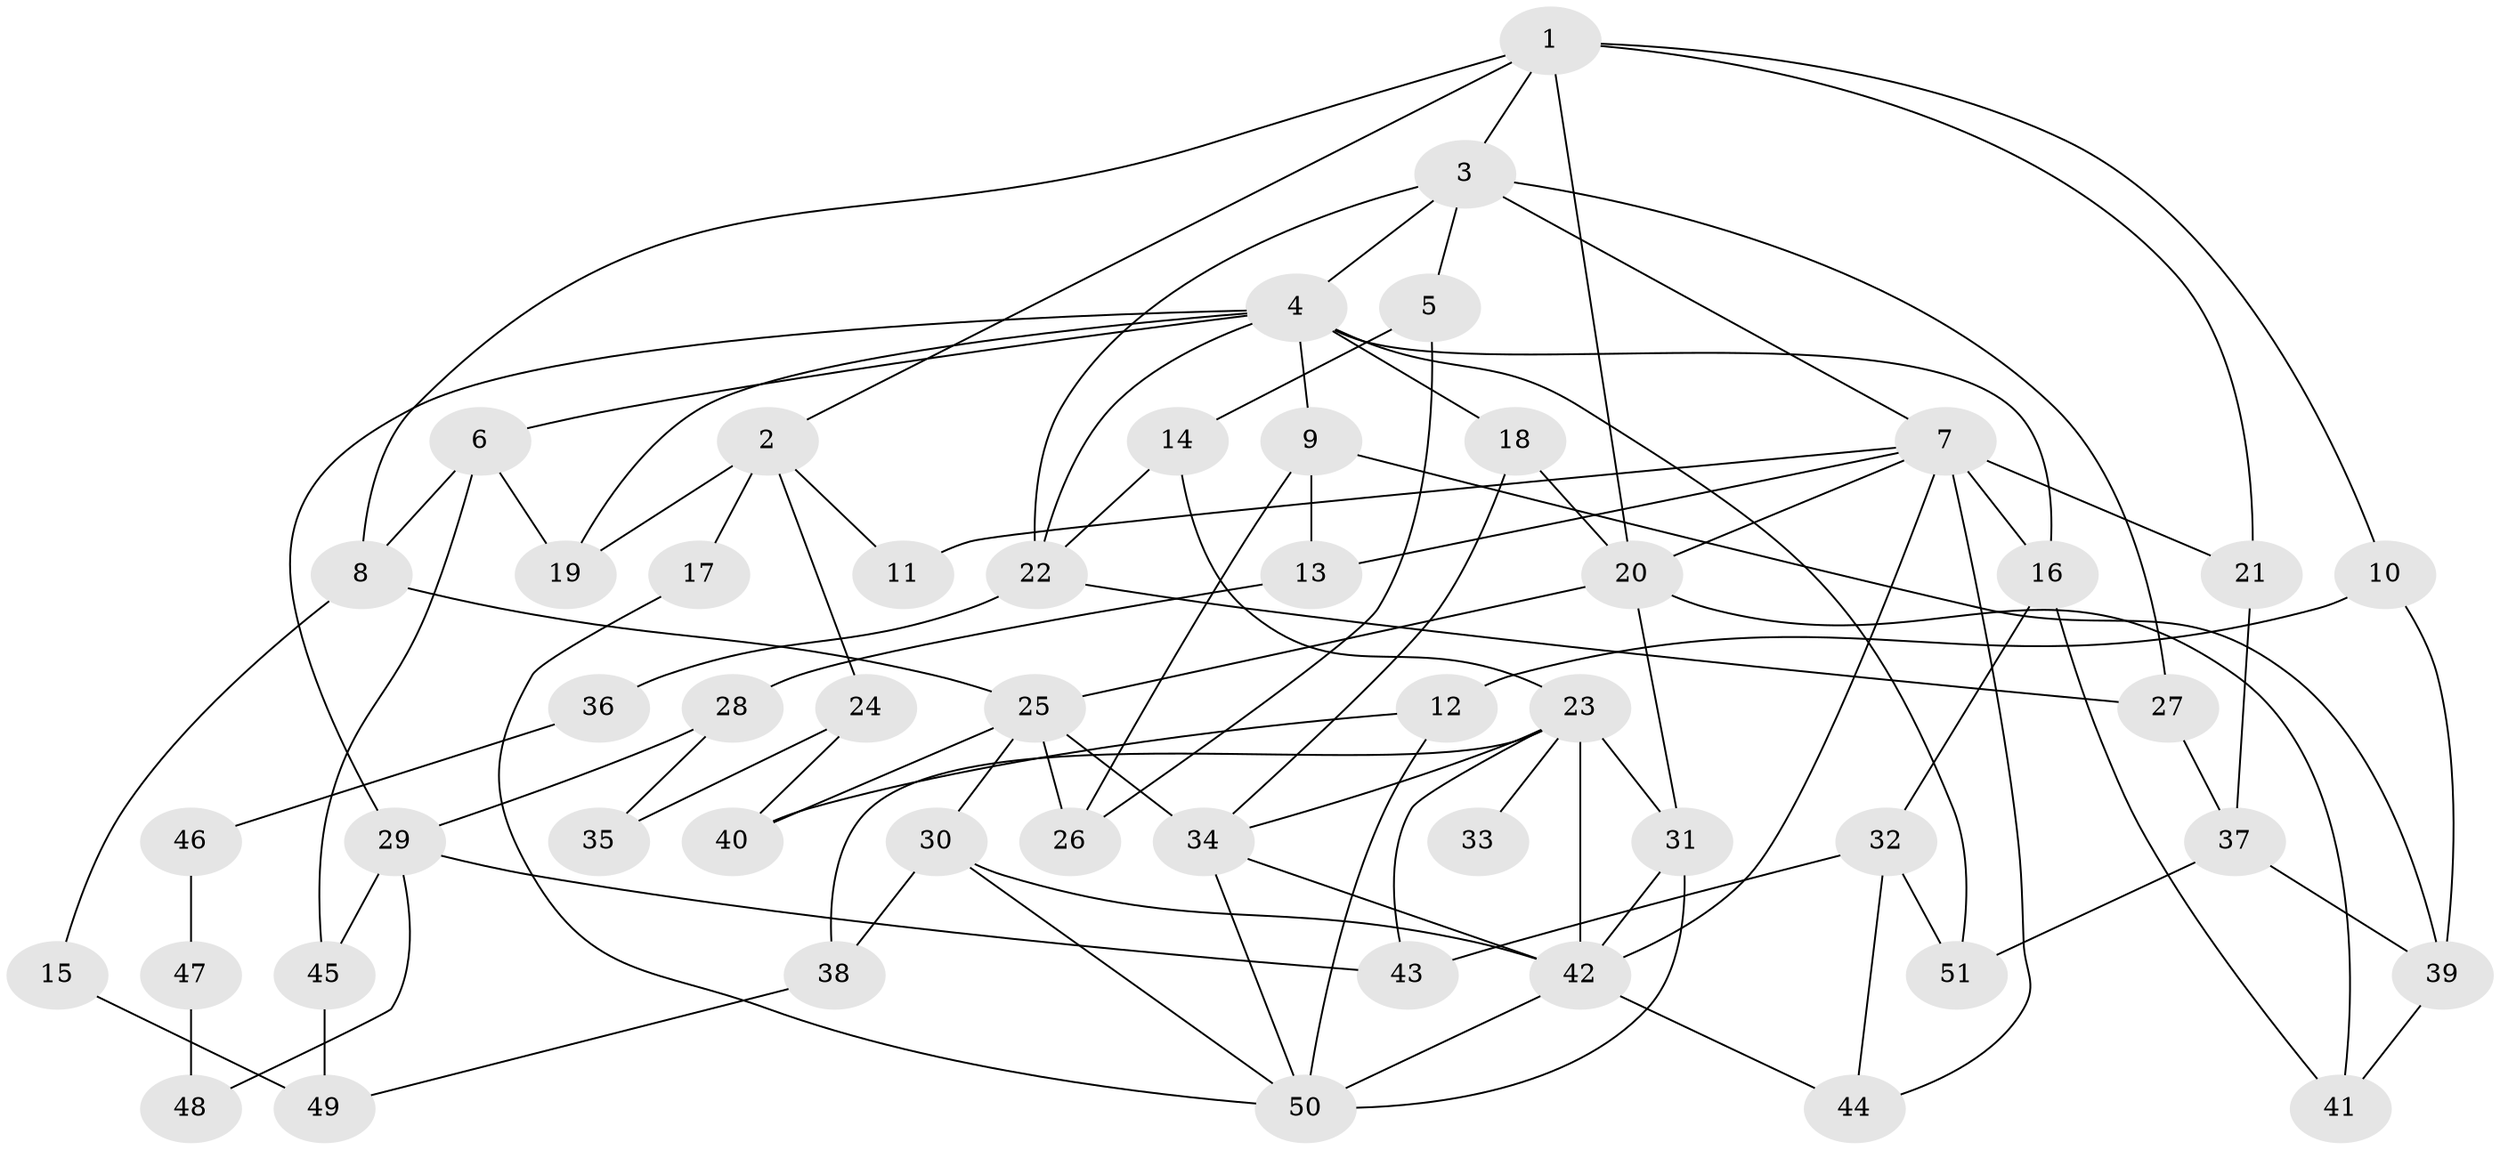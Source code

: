 // original degree distribution, {7: 0.032, 5: 0.096, 6: 0.016, 3: 0.24, 4: 0.112, 2: 0.296, 1: 0.208}
// Generated by graph-tools (version 1.1) at 2025/48/03/04/25 22:48:38]
// undirected, 51 vertices, 97 edges
graph export_dot {
  node [color=gray90,style=filled];
  1;
  2;
  3;
  4;
  5;
  6;
  7;
  8;
  9;
  10;
  11;
  12;
  13;
  14;
  15;
  16;
  17;
  18;
  19;
  20;
  21;
  22;
  23;
  24;
  25;
  26;
  27;
  28;
  29;
  30;
  31;
  32;
  33;
  34;
  35;
  36;
  37;
  38;
  39;
  40;
  41;
  42;
  43;
  44;
  45;
  46;
  47;
  48;
  49;
  50;
  51;
  1 -- 2 [weight=1.0];
  1 -- 3 [weight=1.0];
  1 -- 8 [weight=1.0];
  1 -- 10 [weight=1.0];
  1 -- 20 [weight=1.0];
  1 -- 21 [weight=1.0];
  2 -- 11 [weight=1.0];
  2 -- 17 [weight=2.0];
  2 -- 19 [weight=1.0];
  2 -- 24 [weight=1.0];
  3 -- 4 [weight=1.0];
  3 -- 5 [weight=1.0];
  3 -- 7 [weight=1.0];
  3 -- 22 [weight=1.0];
  3 -- 27 [weight=1.0];
  4 -- 6 [weight=1.0];
  4 -- 9 [weight=3.0];
  4 -- 16 [weight=1.0];
  4 -- 18 [weight=1.0];
  4 -- 19 [weight=1.0];
  4 -- 22 [weight=1.0];
  4 -- 29 [weight=1.0];
  4 -- 51 [weight=1.0];
  5 -- 14 [weight=3.0];
  5 -- 26 [weight=1.0];
  6 -- 8 [weight=1.0];
  6 -- 19 [weight=1.0];
  6 -- 45 [weight=1.0];
  7 -- 11 [weight=1.0];
  7 -- 13 [weight=1.0];
  7 -- 16 [weight=3.0];
  7 -- 20 [weight=1.0];
  7 -- 21 [weight=1.0];
  7 -- 42 [weight=1.0];
  7 -- 44 [weight=1.0];
  8 -- 15 [weight=1.0];
  8 -- 25 [weight=1.0];
  9 -- 13 [weight=1.0];
  9 -- 26 [weight=1.0];
  9 -- 39 [weight=1.0];
  10 -- 12 [weight=2.0];
  10 -- 39 [weight=1.0];
  12 -- 40 [weight=1.0];
  12 -- 50 [weight=2.0];
  13 -- 28 [weight=1.0];
  14 -- 22 [weight=1.0];
  14 -- 23 [weight=1.0];
  15 -- 49 [weight=1.0];
  16 -- 32 [weight=1.0];
  16 -- 41 [weight=1.0];
  17 -- 50 [weight=1.0];
  18 -- 20 [weight=1.0];
  18 -- 34 [weight=1.0];
  20 -- 25 [weight=1.0];
  20 -- 31 [weight=2.0];
  20 -- 41 [weight=1.0];
  21 -- 37 [weight=1.0];
  22 -- 27 [weight=2.0];
  22 -- 36 [weight=1.0];
  23 -- 31 [weight=1.0];
  23 -- 33 [weight=1.0];
  23 -- 34 [weight=1.0];
  23 -- 38 [weight=1.0];
  23 -- 42 [weight=1.0];
  23 -- 43 [weight=1.0];
  24 -- 35 [weight=1.0];
  24 -- 40 [weight=1.0];
  25 -- 26 [weight=1.0];
  25 -- 30 [weight=1.0];
  25 -- 34 [weight=1.0];
  25 -- 40 [weight=1.0];
  27 -- 37 [weight=1.0];
  28 -- 29 [weight=1.0];
  28 -- 35 [weight=1.0];
  29 -- 43 [weight=1.0];
  29 -- 45 [weight=1.0];
  29 -- 48 [weight=1.0];
  30 -- 38 [weight=1.0];
  30 -- 42 [weight=1.0];
  30 -- 50 [weight=1.0];
  31 -- 42 [weight=1.0];
  31 -- 50 [weight=1.0];
  32 -- 43 [weight=1.0];
  32 -- 44 [weight=1.0];
  32 -- 51 [weight=1.0];
  34 -- 42 [weight=1.0];
  34 -- 50 [weight=1.0];
  36 -- 46 [weight=1.0];
  37 -- 39 [weight=1.0];
  37 -- 51 [weight=1.0];
  38 -- 49 [weight=1.0];
  39 -- 41 [weight=1.0];
  42 -- 44 [weight=1.0];
  42 -- 50 [weight=1.0];
  45 -- 49 [weight=1.0];
  46 -- 47 [weight=1.0];
  47 -- 48 [weight=1.0];
}
